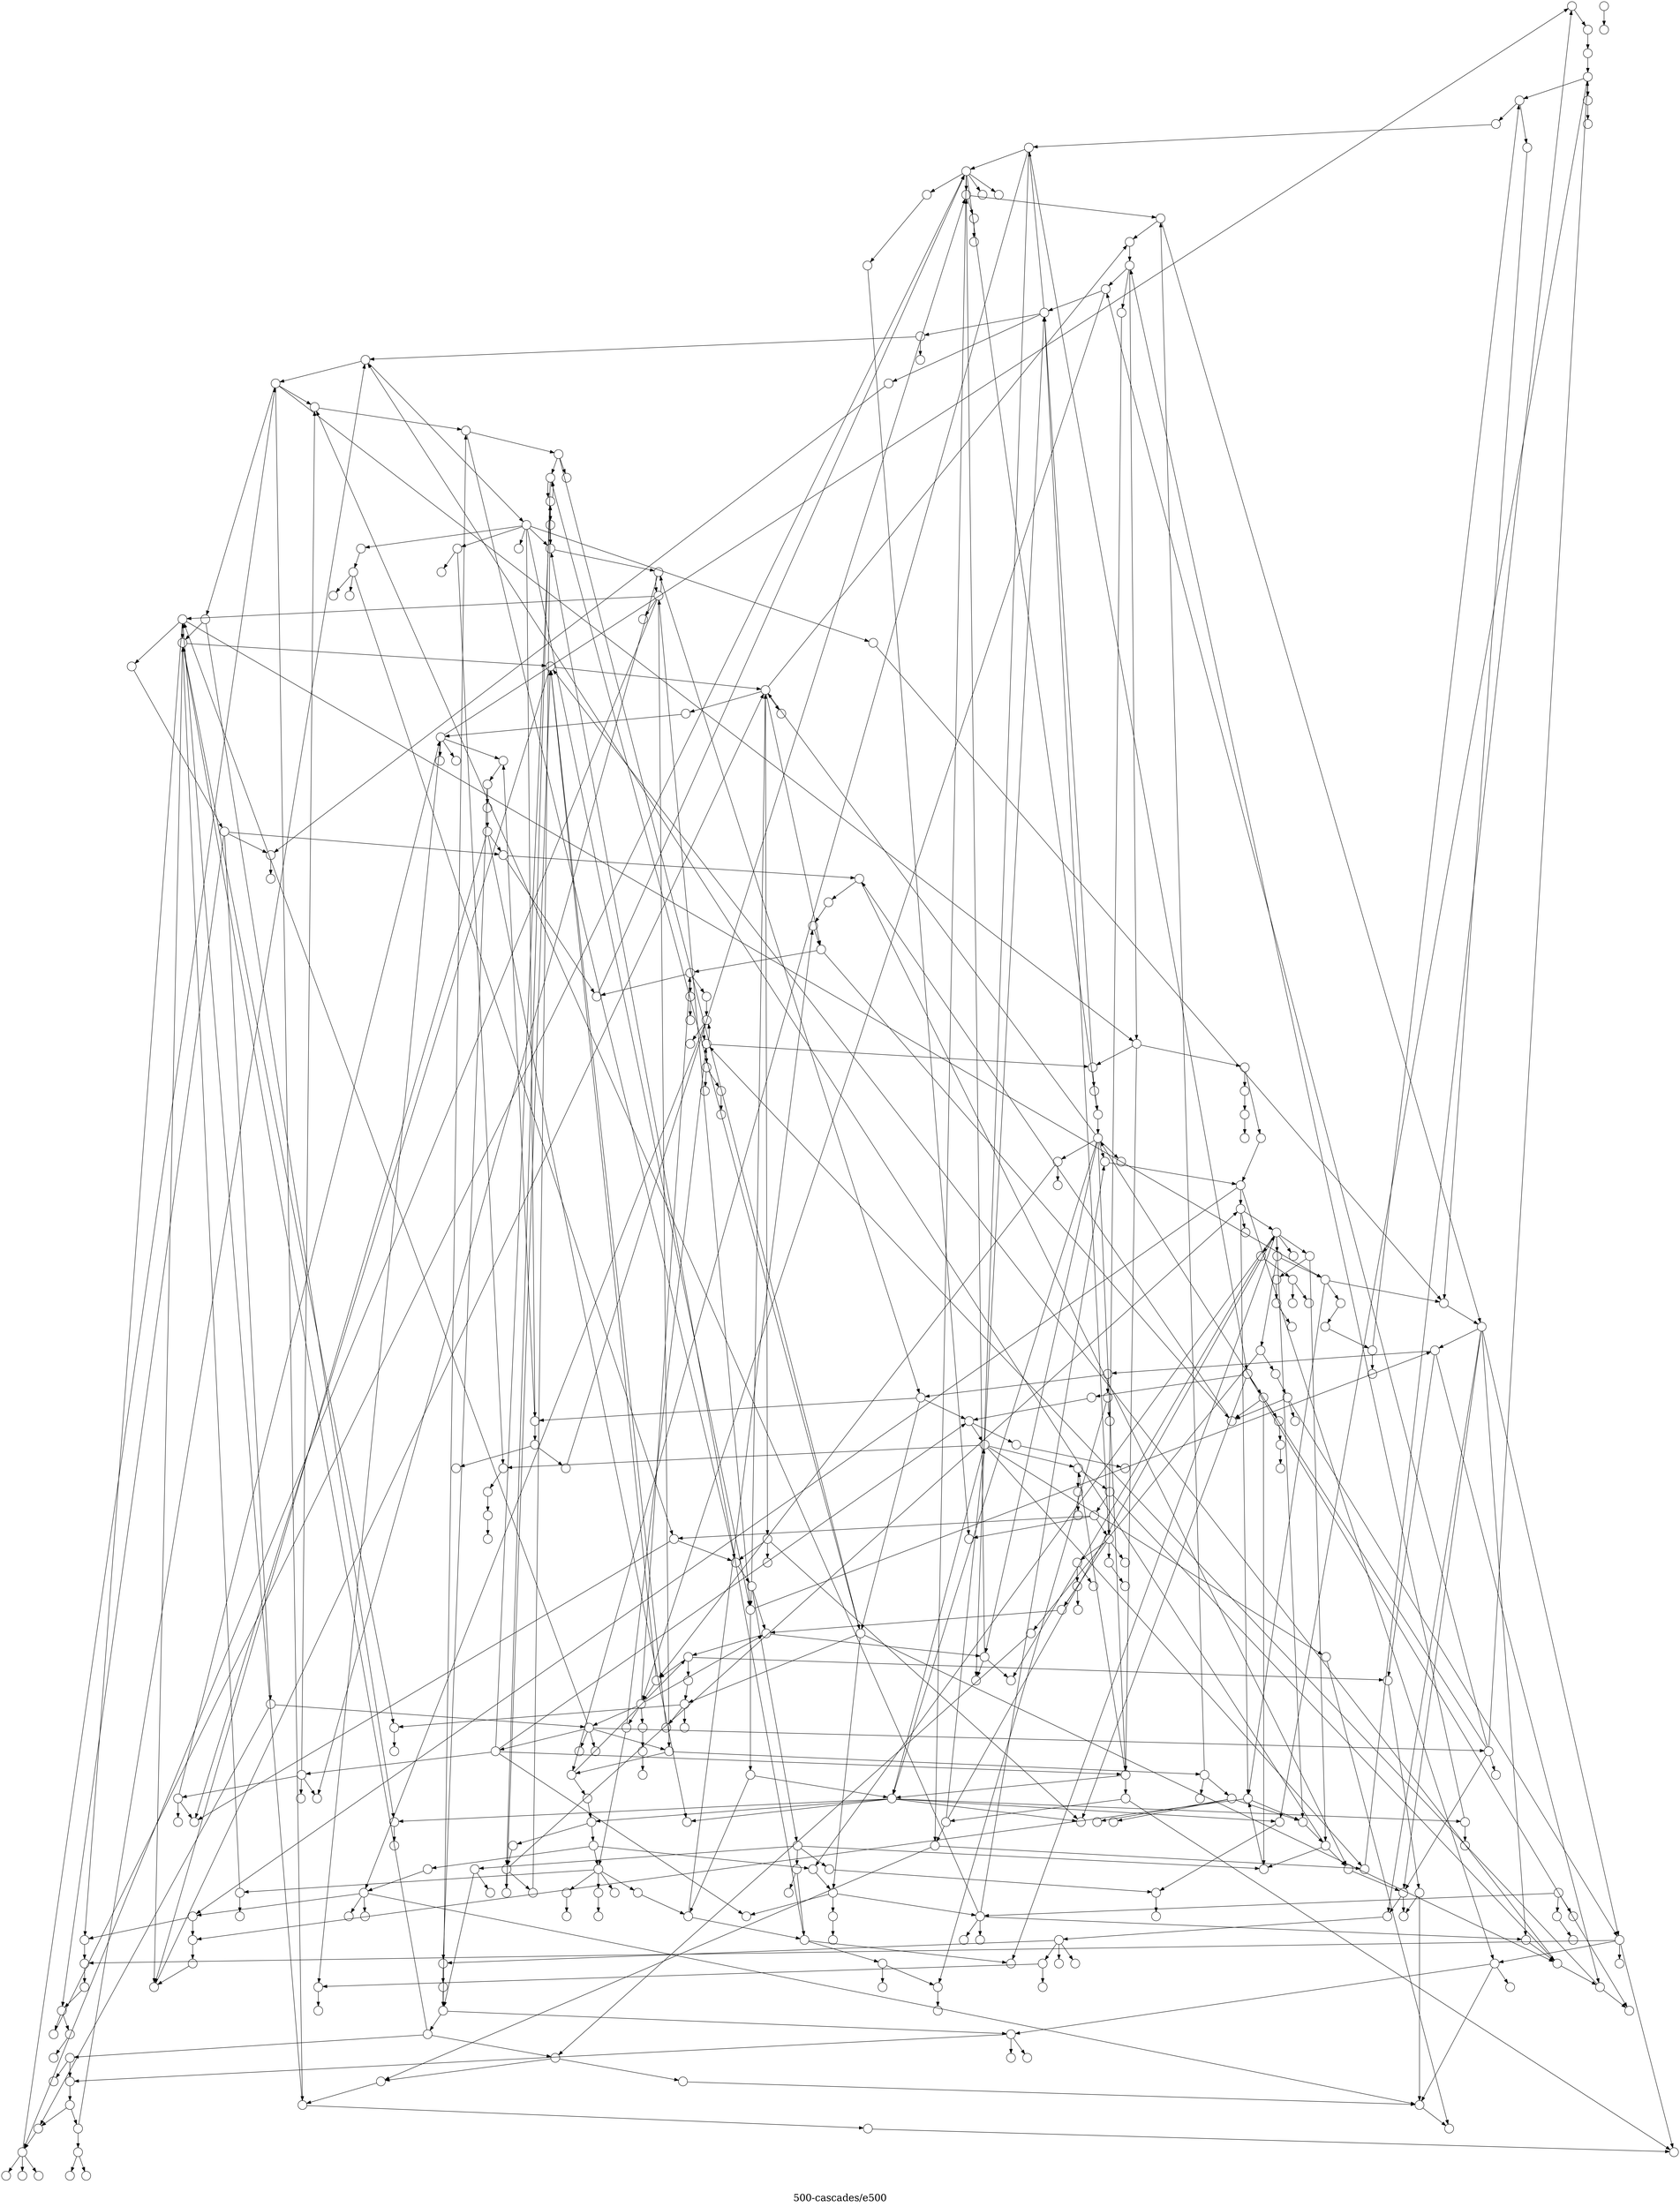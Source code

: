 /*****
500-cascades/e500
*****/

digraph G {
  graph [splines=false overlap=false]
  node  [shape=ellipse, width=0.3, height=0.3, label=""]
  423 ;
  476 ;
  296 ;
  448 ;
  61 ;
  45 ;
  69 ;
  125 ;
  81 ;
  111 ;
  150 ;
  274 ;
  348 ;
  1 ;
  337 ;
  86 ;
  193 ;
  328 ;
  256 ;
  272 ;
  482 ;
  318 ;
  403 ;
  439 ;
  314 ;
  340 ;
  381 ;
  478 ;
  480 ;
  351 ;
  279 ;
  56 ;
  311 ;
  183 ;
  62 ;
  358 ;
  2 ;
  283 ;
  452 ;
  477 ;
  41 ;
  463 ;
  475 ;
  374 ;
  387 ;
  408 ;
  46 ;
  42 ;
  170 ;
  377 ;
  372 ;
  112 ;
  162 ;
  43 ;
  131 ;
  398 ;
  499 ;
  77 ;
  122 ;
  160 ;
  7 ;
  9 ;
  78 ;
  79 ;
  415 ;
  427 ;
  464 ;
  269 ;
  365 ;
  490 ;
  74 ;
  18 ;
  266 ;
  114 ;
  361 ;
  287 ;
  289 ;
  70 ;
  139 ;
  217 ;
  284 ;
  307 ;
  410 ;
  166 ;
  177 ;
  27 ;
  24 ;
  50 ;
  176 ;
  65 ;
  206 ;
  327 ;
  355 ;
  145 ;
  353 ;
  104 ;
  238 ;
  334 ;
  388 ;
  459 ;
  494 ;
  384 ;
  127 ;
  101 ;
  309 ;
  350 ;
  237 ;
  63 ;
  211 ;
  469 ;
  400 ;
  313 ;
  25 ;
  339 ;
  67 ;
  140 ;
  356 ;
  68 ;
  73 ;
  487 ;
  110 ;
  418 ;
  502 ;
  36 ;
  120 ;
  241 ;
  316 ;
  362 ;
  85 ;
  246 ;
  342 ;
  231 ;
  197 ;
  461 ;
  23 ;
  29 ;
  31 ;
  151 ;
  205 ;
  449 ;
  406 ;
  308 ;
  156 ;
  8 ;
  220 ;
  143 ;
  435 ;
  57 ;
  366 ;
  165 ;
  204 ;
  306 ;
  363 ;
  76 ;
  257 ;
  414 ;
  466 ;
  332 ;
  222 ;
  270 ;
  292 ;
  345 ;
  493 ;
  236 ;
  245 ;
  509 ;
  119 ;
  252 ;
  148 ;
  168 ;
  158 ;
  184 ;
  208 ;
  242 ;
  26 ;
  402 ;
  132 ;
  154 ;
  277 ;
  225 ;
  304 ;
  37 ;
  192 ;
  455 ;
  167 ;
  186 ;
  285 ;
  397 ;
  438 ;
  454 ;
  441 ;
  133 ;
  492 ;
  301 ;
  239 ;
  503 ;
  364 ;
  440 ;
  136 ;
  458 ;
  12 ;
  300 ;
  22 ;
  346 ;
  207 ;
  223 ;
  445 ;
  123 ;
  331 ;
  115 ;
  347 ;
  451 ;
  113 ;
  187 ;
  90 ;
  319 ;
  94 ;
  506 ;
  60 ;
  178 ;
  212 ;
  215 ;
  253 ;
  367 ;
  399 ;
  495 ;
  84 ;
  291 ;
  428 ;
  504 ;
  157 ;
  333 ;
  153 ;
  424 ;
  88 ;
  108 ;
  268 ;
  293 ;
  420 ;
  202 ;
  144 ;
  391 ;
  471 ;
  437 ;
  227 ;
  335 ;
  91 ;
  321 ;
  75 ;
  28 ;
  173 ;
  416 ;
  489 ;
  434 ;
  467 ;
  58 ;
  82 ;
  198 ;
  214 ;
  218 ;
  390 ;
  51 ;
  11 ;
  267 ;
  278 ;
  209 ;
  500 ;
  248 ;
  254 ;
  404 ;
  485 ;
  33 ;
  59 ;
  425 ;
  210 ;
  405 ;
  453 ;
  134 ;
  5 ;
  87 ;
  190 ;
  232 ;
  159 ;
  71 ;
  105 ;
  194 ;
  14 ;
  102 ;
  262 ;
  369 ;
  226 ;
  199 ;
  295 ;
  275 ;
  35 ;
  40 ;
  409 ;
  430 ;
  255 ;
  447 ;
  371 ;
  107 ;
  383 ;
  195 ;
  330 ;
  228 ;
  99 ;
  38 ;
  294 ;
  322 ;
  375 ;
  462 ;
  189 ;
  303 ;
  15 ;
  141 ;
  185 ;
  271 ;
  290 ;
  310 ;
  498 ;
  116 ;
  344 ;
  98 ;
  216 ;
  419 ;
  299 ;
  286 ;
  315 ;
  117 ;
  429 ;
  422 ;
  49 ;
  39 ;
  354 ;
  423 -> 476;
  476 -> 296;
  296 -> 448;
  448 -> 136;
  448 -> 217;
  448 -> 458;
  61 -> 45;
  61 -> 69;
  61 -> 125;
  69 -> 81;
  69 -> 111;
  69 -> 150;
  69 -> 274;
  69 -> 348;
  125 -> 170;
  125 -> 377;
  81 -> 1;
  81 -> 337;
  111 -> 68;
  111 -> 73;
  111 -> 487;
  150 -> 499;
  348 -> 86;
  1 -> 150;
  1 -> 193;
  328 -> 256;
  256 -> 272;
  482 -> 318;
  482 -> 403;
  482 -> 439;
  318 -> 314;
  318 -> 340;
  318 -> 381;
  318 -> 478;
  318 -> 480;
  403 -> 2;
  314 -> 113;
  381 -> 351;
  480 -> 454;
  351 -> 283;
  351 -> 452;
  351 -> 477;
  279 -> 56;
  279 -> 311;
  56 -> 176;
  311 -> 37;
  311 -> 279;
  183 -> 62;
  183 -> 311;
  183 -> 358;
  62 -> 113;
  62 -> 311;
  62 -> 335;
  62 -> 414;
  283 -> 41;
  283 -> 463;
  283 -> 475;
  452 -> 12;
  452 -> 332;
  452 -> 461;
  477 -> 405;
  477 -> 449;
  463 -> 374;
  463 -> 387;
  463 -> 408;
  475 -> 459;
  374 -> 509;
  46 -> 42;
  170 -> 162;
  372 -> 112;
  112 -> 327;
  112 -> 355;
  162 -> 43;
  162 -> 131;
  162 -> 398;
  162 -> 499;
  43 -> 77;
  43 -> 122;
  43 -> 160;
  131 -> 91;
  131 -> 157;
  131 -> 197;
  131 -> 321;
  398 -> 7;
  398 -> 9;
  398 -> 78;
  398 -> 79;
  398 -> 415;
  499 -> 427;
  499 -> 464;
  77 -> 18;
  77 -> 266;
  122 -> 364;
  122 -> 440;
  122 -> 490;
  160 -> 102;
  160 -> 107;
  160 -> 145;
  160 -> 148;
  160 -> 455;
  7 -> 384;
  9 -> 57;
  9 -> 170;
  9 -> 307;
  79 -> 65;
  79 -> 206;
  415 -> 167;
  427 -> 269;
  427 -> 365;
  427 -> 490;
  464 -> 112;
  464 -> 287;
  464 -> 289;
  269 -> 335;
  365 -> 114;
  365 -> 361;
  490 -> 74;
  74 -> 27;
  74 -> 475;
  18 -> 166;
  18 -> 177;
  266 -> 70;
  266 -> 139;
  266 -> 217;
  266 -> 284;
  266 -> 307;
  266 -> 410;
  114 -> 71;
  114 -> 105;
  114 -> 194;
  114 -> 206;
  114 -> 499;
  361 -> 377;
  361 -> 398;
  139 -> 165;
  139 -> 204;
  217 -> 75;
  284 -> 104;
  410 -> 384;
  410 -> 504;
  166 -> 79;
  177 -> 24;
  177 -> 50;
  177 -> 176;
  24 -> 25;
  24 -> 153;
  176 -> 145;
  65 -> 23;
  206 -> 238;
  206 -> 334;
  206 -> 388;
  327 -> 7;
  327 -> 350;
  355 -> 353;
  145 -> 160;
  145 -> 187;
  145 -> 424;
  238 -> 494;
  334 -> 110;
  388 -> 310;
  384 -> 67;
  384 -> 140;
  384 -> 356;
  127 -> 101;
  127 -> 309;
  127 -> 327;
  309 -> 108;
  309 -> 205;
  309 -> 268;
  350 -> 31;
  350 -> 122;
  350 -> 278;
  350 -> 314;
  350 -> 503;
  237 -> 63;
  237 -> 211;
  63 -> 469;
  211 -> 351;
  469 -> 400;
  313 -> 25;
  313 -> 339;
  25 -> 88;
  67 -> 111;
  67 -> 114;
  140 -> 69;
  356 -> 225;
  356 -> 237;
  356 -> 304;
  68 -> 190;
  73 -> 245;
  73 -> 330;
  487 -> 110;
  487 -> 287;
  487 -> 418;
  487 -> 502;
  110 -> 36;
  110 -> 112;
  110 -> 120;
  110 -> 241;
  110 -> 316;
  110 -> 362;
  418 -> 366;
  418 -> 427;
  502 -> 85;
  502 -> 246;
  502 -> 307;
  502 -> 342;
  36 -> 202;
  316 -> 231;
  362 -> 306;
  362 -> 363;
  85 -> 65;
  85 -> 197;
  85 -> 328;
  342 -> 90;
  231 -> 45;
  197 -> 461;
  461 -> 205;
  461 -> 449;
  23 -> 29;
  23 -> 151;
  29 -> 31;
  31 -> 27;
  31 -> 503;
  151 -> 166;
  205 -> 236;
  449 -> 207;
  406 -> 308;
  308 -> 156;
  156 -> 8;
  156 -> 220;
  8 -> 143;
  220 -> 110;
  435 -> 361;
  366 -> 139;
  165 -> 37;
  204 -> 222;
  204 -> 223;
  204 -> 445;
  306 -> 402;
  363 -> 423;
  76 -> 257;
  414 -> 46;
  414 -> 318;
  414 -> 466;
  332 -> 50;
  332 -> 205;
  332 -> 222;
  332 -> 270;
  332 -> 292;
  332 -> 345;
  332 -> 493;
  222 -> 414;
  292 -> 38;
  292 -> 453;
  345 -> 99;
  345 -> 289;
  493 -> 236;
  493 -> 301;
  236 -> 29;
  236 -> 197;
  236 -> 245;
  245 -> 208;
  245 -> 242;
  509 -> 119;
  509 -> 252;
  119 -> 148;
  252 -> 168;
  252 -> 245;
  148 -> 132;
  148 -> 154;
  148 -> 208;
  148 -> 277;
  168 -> 158;
  168 -> 184;
  208 -> 26;
  208 -> 356;
  208 -> 402;
  208 -> 480;
  242 -> 43;
  242 -> 58;
  242 -> 82;
  242 -> 176;
  242 -> 198;
  242 -> 214;
  242 -> 319;
  26 -> 284;
  26 -> 367;
  402 -> 192;
  402 -> 455;
  225 -> 111;
  225 -> 232;
  304 -> 115;
  304 -> 266;
  304 -> 300;
  37 -> 133;
  37 -> 452;
  37 -> 492;
  192 -> 22;
  455 -> 210;
  455 -> 367;
  455 -> 405;
  455 -> 453;
  167 -> 186;
  167 -> 285;
  167 -> 397;
  167 -> 423;
  167 -> 438;
  285 -> 441;
  438 -> 434;
  454 -> 170;
  454 -> 183;
  441 -> 303;
  441 -> 485;
  133 -> 279;
  492 -> 361;
  301 -> 239;
  239 -> 255;
  503 -> 500;
  364 -> 226;
  364 -> 246;
  440 -> 187;
  440 -> 313;
  136 -> 271;
  136 -> 290;
  458 -> 462;
  300 -> 22;
  300 -> 346;
  346 -> 331;
  346 -> 332;
  346 -> 362;
  207 -> 399;
  223 -> 60;
  223 -> 76;
  223 -> 178;
  223 -> 212;
  223 -> 215;
  445 -> 123;
  123 -> 286;
  123 -> 315;
  123 -> 475;
  123 -> 477;
  331 -> 111;
  331 -> 115;
  331 -> 266;
  331 -> 347;
  331 -> 363;
  331 -> 451;
  115 -> 33;
  115 -> 59;
  347 -> 471;
  451 -> 459;
  113 -> 361;
  113 -> 364;
  187 -> 62;
  187 -> 90;
  187 -> 319;
  90 -> 94;
  90 -> 331;
  319 -> 285;
  319 -> 383;
  94 -> 506;
  178 -> 18;
  212 -> 84;
  215 -> 253;
  215 -> 367;
  367 -> 361;
  367 -> 399;
  367 -> 495;
  399 -> 398;
  495 -> 430;
  291 -> 90;
  291 -> 279;
  291 -> 304;
  291 -> 428;
  291 -> 466;
  428 -> 173;
  428 -> 416;
  428 -> 424;
  428 -> 480;
  157 -> 177;
  157 -> 333;
  293 -> 420;
  420 -> 141;
  202 -> 144;
  202 -> 266;
  202 -> 304;
  202 -> 381;
  202 -> 391;
  202 -> 398;
  202 -> 464;
  391 -> 159;
  391 -> 365;
  471 -> 437;
  437 -> 227;
  335 -> 295;
  335 -> 435;
  335 -> 495;
  91 -> 75;
  321 -> 294;
  321 -> 322;
  75 -> 28;
  173 -> 167;
  173 -> 377;
  173 -> 489;
  467 -> 475;
  58 -> 51;
  58 -> 347;
  82 -> 218;
  198 -> 390;
  218 -> 11;
  218 -> 125;
  218 -> 267;
  390 -> 350;
  278 -> 22;
  278 -> 209;
  278 -> 283;
  278 -> 406;
  500 -> 248;
  500 -> 254;
  500 -> 404;
  500 -> 485;
  404 -> 425;
  404 -> 438;
  485 -> 228;
  33 -> 199;
  59 -> 61;
  59 -> 113;
  210 -> 134;
  405 -> 406;
  453 -> 293;
  453 -> 390;
  453 -> 461;
  134 -> 5;
  134 -> 87;
  134 -> 156;
  134 -> 190;
  5 -> 23;
  5 -> 334;
  87 -> 71;
  87 -> 119;
  190 -> 189;
  232 -> 36;
  71 -> 14;
  71 -> 102;
  71 -> 262;
  71 -> 291;
  71 -> 369;
  71 -> 455;
  105 -> 40;
  194 -> 223;
  194 -> 226;
  14 -> 31;
  14 -> 67;
  14 -> 202;
  14 -> 216;
  14 -> 448;
  102 -> 127;
  102 -> 418;
  226 -> 225;
  226 -> 310;
  226 -> 498;
  275 -> 35;
  275 -> 65;
  275 -> 278;
  40 -> 409;
  447 -> 371;
  371 -> 306;
  371 -> 467;
  383 -> 195;
  383 -> 372;
  228 -> 294;
  99 -> 39;
  99 -> 354;
  38 -> 49;
  38 -> 447;
  294 -> 375;
  294 -> 454;
  294 -> 463;
  375 -> 367;
  375 -> 371;
  375 -> 429;
  303 -> 15;
  15 -> 5;
  15 -> 70;
  15 -> 399;
  141 -> 136;
  141 -> 185;
  271 -> 487;
  290 -> 390;
  310 -> 98;
  310 -> 123;
  310 -> 226;
  498 -> 116;
  498 -> 344;
  116 -> 117;
  419 -> 299;
  429 -> 374;
  429 -> 422;
  49 -> 275;
  label = "\n500-cascades/e500\n";  fontsize=24;
}
